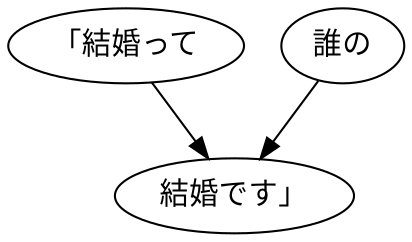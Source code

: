 digraph graph8396 {
	node0 [label="「結婚って"];
	node1 [label="誰の"];
	node2 [label="結婚です」"];
	node0 -> node2;
	node1 -> node2;
}
